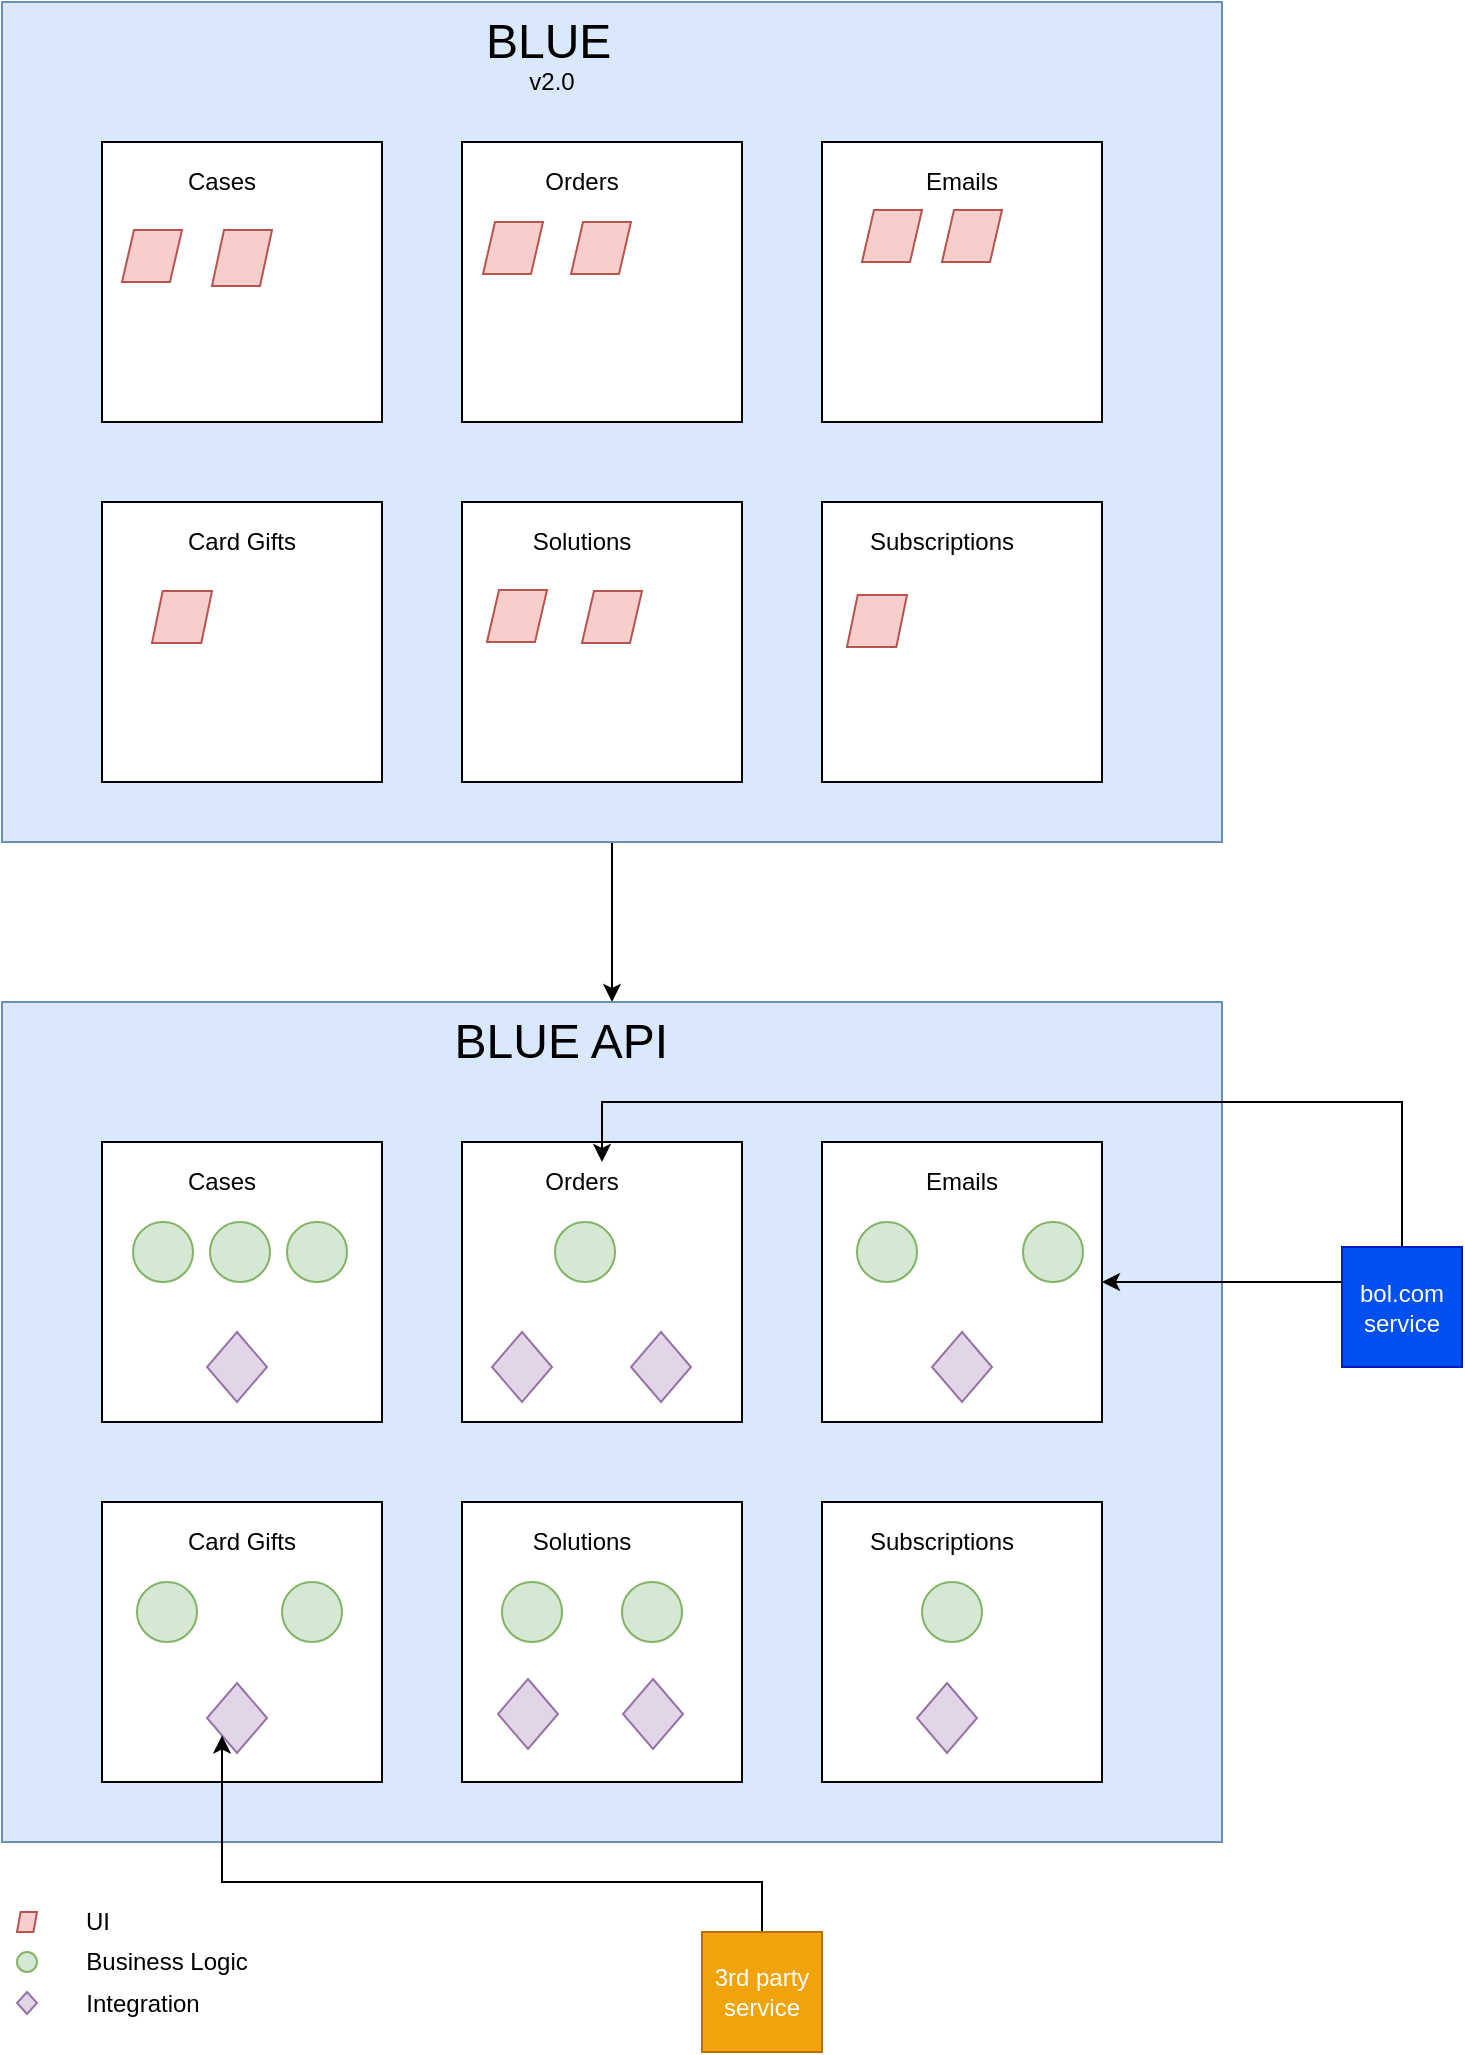 <mxfile version="12.2.9" type="github" pages="1">
  <diagram id="LP4fNm2Q-F6p-JKcf-eE" name="Page-1">
    <mxGraphModel dx="2066" dy="1114" grid="1" gridSize="10" guides="1" tooltips="1" connect="1" arrows="1" fold="1" page="1" pageScale="1" pageWidth="827" pageHeight="1169" math="0" shadow="0">
      <root>
        <mxCell id="0"/>
        <mxCell id="1" parent="0"/>
        <mxCell id="FIz1lYrmX7erdzPa_Lh_-113" value="" style="edgeStyle=orthogonalEdgeStyle;rounded=0;orthogonalLoop=1;jettySize=auto;html=1;" parent="1" source="FIz1lYrmX7erdzPa_Lh_-10" target="FIz1lYrmX7erdzPa_Lh_-66" edge="1">
          <mxGeometry relative="1" as="geometry"/>
        </mxCell>
        <mxCell id="FIz1lYrmX7erdzPa_Lh_-10" value="" style="rounded=0;whiteSpace=wrap;html=1;fillColor=#dae8fc;strokeColor=#6c8ebf;" parent="1" vertex="1">
          <mxGeometry x="60" y="20" width="610" height="420" as="geometry"/>
        </mxCell>
        <mxCell id="FIz1lYrmX7erdzPa_Lh_-2" value="&lt;font style=&quot;font-size: 24px&quot;&gt;BLUE&amp;nbsp;&amp;nbsp;&lt;/font&gt;" style="text;html=1;strokeColor=none;fillColor=none;align=center;verticalAlign=middle;whiteSpace=wrap;rounded=0;" parent="1" vertex="1">
          <mxGeometry x="320" y="30" width="40" height="20" as="geometry"/>
        </mxCell>
        <mxCell id="FIz1lYrmX7erdzPa_Lh_-3" value="" style="whiteSpace=wrap;html=1;aspect=fixed;" parent="1" vertex="1">
          <mxGeometry x="110" y="90" width="140" height="140" as="geometry"/>
        </mxCell>
        <mxCell id="FIz1lYrmX7erdzPa_Lh_-4" value="" style="whiteSpace=wrap;html=1;aspect=fixed;" parent="1" vertex="1">
          <mxGeometry x="290" y="90" width="140" height="140" as="geometry"/>
        </mxCell>
        <mxCell id="FIz1lYrmX7erdzPa_Lh_-6" value="" style="whiteSpace=wrap;html=1;aspect=fixed;" parent="1" vertex="1">
          <mxGeometry x="110" y="270" width="140" height="140" as="geometry"/>
        </mxCell>
        <mxCell id="FIz1lYrmX7erdzPa_Lh_-7" value="" style="whiteSpace=wrap;html=1;aspect=fixed;" parent="1" vertex="1">
          <mxGeometry x="290" y="270" width="140" height="140" as="geometry"/>
        </mxCell>
        <mxCell id="FIz1lYrmX7erdzPa_Lh_-8" value="" style="whiteSpace=wrap;html=1;aspect=fixed;" parent="1" vertex="1">
          <mxGeometry x="470" y="90" width="140" height="140" as="geometry"/>
        </mxCell>
        <mxCell id="FIz1lYrmX7erdzPa_Lh_-9" value="" style="whiteSpace=wrap;html=1;aspect=fixed;" parent="1" vertex="1">
          <mxGeometry x="470" y="270" width="140" height="140" as="geometry"/>
        </mxCell>
        <mxCell id="FIz1lYrmX7erdzPa_Lh_-11" value="Cases" style="text;html=1;strokeColor=none;fillColor=none;align=center;verticalAlign=middle;whiteSpace=wrap;rounded=0;" parent="1" vertex="1">
          <mxGeometry x="150" y="100" width="40" height="20" as="geometry"/>
        </mxCell>
        <mxCell id="FIz1lYrmX7erdzPa_Lh_-12" value="Orders" style="text;html=1;strokeColor=none;fillColor=none;align=center;verticalAlign=middle;whiteSpace=wrap;rounded=0;" parent="1" vertex="1">
          <mxGeometry x="330" y="100" width="40" height="20" as="geometry"/>
        </mxCell>
        <mxCell id="FIz1lYrmX7erdzPa_Lh_-13" value="Emails" style="text;html=1;strokeColor=none;fillColor=none;align=center;verticalAlign=middle;whiteSpace=wrap;rounded=0;" parent="1" vertex="1">
          <mxGeometry x="520" y="100" width="40" height="20" as="geometry"/>
        </mxCell>
        <mxCell id="FIz1lYrmX7erdzPa_Lh_-14" value="Card Gifts" style="text;html=1;strokeColor=none;fillColor=none;align=center;verticalAlign=middle;whiteSpace=wrap;rounded=0;" parent="1" vertex="1">
          <mxGeometry x="150" y="280" width="60" height="20" as="geometry"/>
        </mxCell>
        <mxCell id="FIz1lYrmX7erdzPa_Lh_-15" value="Solutions" style="text;html=1;strokeColor=none;fillColor=none;align=center;verticalAlign=middle;whiteSpace=wrap;rounded=0;" parent="1" vertex="1">
          <mxGeometry x="330" y="280" width="40" height="20" as="geometry"/>
        </mxCell>
        <mxCell id="FIz1lYrmX7erdzPa_Lh_-16" value="Subscriptions" style="text;html=1;strokeColor=none;fillColor=none;align=center;verticalAlign=middle;whiteSpace=wrap;rounded=0;" parent="1" vertex="1">
          <mxGeometry x="510" y="280" width="40" height="20" as="geometry"/>
        </mxCell>
        <mxCell id="FIz1lYrmX7erdzPa_Lh_-17" value="" style="shape=parallelogram;perimeter=parallelogramPerimeter;whiteSpace=wrap;html=1;fillColor=#f8cecc;strokeColor=#b85450;" parent="1" vertex="1">
          <mxGeometry x="120" y="134" width="30" height="26" as="geometry"/>
        </mxCell>
        <mxCell id="FIz1lYrmX7erdzPa_Lh_-23" value="" style="shape=parallelogram;perimeter=parallelogramPerimeter;whiteSpace=wrap;html=1;fillColor=#f8cecc;strokeColor=#b85450;" parent="1" vertex="1">
          <mxGeometry x="165" y="134" width="30" height="28" as="geometry"/>
        </mxCell>
        <mxCell id="FIz1lYrmX7erdzPa_Lh_-24" value="" style="shape=parallelogram;perimeter=parallelogramPerimeter;whiteSpace=wrap;html=1;fillColor=#f8cecc;strokeColor=#b85450;" parent="1" vertex="1">
          <mxGeometry x="300.5" y="130" width="30" height="26" as="geometry"/>
        </mxCell>
        <mxCell id="FIz1lYrmX7erdzPa_Lh_-26" value="" style="shape=parallelogram;perimeter=parallelogramPerimeter;whiteSpace=wrap;html=1;fillColor=#f8cecc;strokeColor=#b85450;" parent="1" vertex="1">
          <mxGeometry x="344.5" y="130" width="30" height="26" as="geometry"/>
        </mxCell>
        <mxCell id="FIz1lYrmX7erdzPa_Lh_-28" value="" style="shape=parallelogram;perimeter=parallelogramPerimeter;whiteSpace=wrap;html=1;fillColor=#f8cecc;strokeColor=#b85450;" parent="1" vertex="1">
          <mxGeometry x="530" y="124" width="30" height="26" as="geometry"/>
        </mxCell>
        <mxCell id="FIz1lYrmX7erdzPa_Lh_-30" value="" style="shape=parallelogram;perimeter=parallelogramPerimeter;whiteSpace=wrap;html=1;fillColor=#f8cecc;strokeColor=#b85450;" parent="1" vertex="1">
          <mxGeometry x="490" y="124" width="30" height="26" as="geometry"/>
        </mxCell>
        <mxCell id="FIz1lYrmX7erdzPa_Lh_-40" value="" style="shape=parallelogram;perimeter=parallelogramPerimeter;whiteSpace=wrap;html=1;fillColor=#f8cecc;strokeColor=#b85450;" parent="1" vertex="1">
          <mxGeometry x="302.5" y="314" width="30" height="26" as="geometry"/>
        </mxCell>
        <mxCell id="FIz1lYrmX7erdzPa_Lh_-45" value="" style="shape=parallelogram;perimeter=parallelogramPerimeter;whiteSpace=wrap;html=1;fillColor=#f8cecc;strokeColor=#b85450;" parent="1" vertex="1">
          <mxGeometry x="350" y="314.5" width="30" height="26" as="geometry"/>
        </mxCell>
        <mxCell id="FIz1lYrmX7erdzPa_Lh_-48" value="" style="shape=parallelogram;perimeter=parallelogramPerimeter;whiteSpace=wrap;html=1;fillColor=#f8cecc;strokeColor=#b85450;size=0.178;" parent="1" vertex="1">
          <mxGeometry x="135" y="314.5" width="30" height="26" as="geometry"/>
        </mxCell>
        <mxCell id="FIz1lYrmX7erdzPa_Lh_-52" value="" style="shape=parallelogram;perimeter=parallelogramPerimeter;whiteSpace=wrap;html=1;fillColor=#f8cecc;strokeColor=#b85450;size=0.178;" parent="1" vertex="1">
          <mxGeometry x="482.5" y="316.5" width="30" height="26" as="geometry"/>
        </mxCell>
        <mxCell id="FIz1lYrmX7erdzPa_Lh_-53" value="v2.0" style="text;html=1;strokeColor=none;fillColor=none;align=center;verticalAlign=middle;whiteSpace=wrap;rounded=0;" parent="1" vertex="1">
          <mxGeometry x="315" y="50" width="40" height="20" as="geometry"/>
        </mxCell>
        <mxCell id="FIz1lYrmX7erdzPa_Lh_-54" value="" style="shape=parallelogram;perimeter=parallelogramPerimeter;whiteSpace=wrap;html=1;fillColor=#f8cecc;strokeColor=#b85450;size=0.178;" parent="1" vertex="1">
          <mxGeometry x="67.5" y="975" width="10" height="10" as="geometry"/>
        </mxCell>
        <mxCell id="FIz1lYrmX7erdzPa_Lh_-55" value="" style="ellipse;whiteSpace=wrap;html=1;aspect=fixed;fillColor=#d5e8d4;strokeColor=#82b366;" parent="1" vertex="1">
          <mxGeometry x="67.5" y="995" width="10" height="10" as="geometry"/>
        </mxCell>
        <mxCell id="FIz1lYrmX7erdzPa_Lh_-57" value="" style="rhombus;whiteSpace=wrap;html=1;fillColor=#e1d5e7;strokeColor=#9673a6;" parent="1" vertex="1">
          <mxGeometry x="67.5" y="1015" width="10" height="11" as="geometry"/>
        </mxCell>
        <mxCell id="FIz1lYrmX7erdzPa_Lh_-63" value="UI" style="text;html=1;strokeColor=none;fillColor=none;align=center;verticalAlign=middle;whiteSpace=wrap;rounded=0;" parent="1" vertex="1">
          <mxGeometry x="87.5" y="970" width="40" height="20" as="geometry"/>
        </mxCell>
        <mxCell id="FIz1lYrmX7erdzPa_Lh_-64" value="Business Logic" style="text;html=1;strokeColor=none;fillColor=none;align=center;verticalAlign=middle;whiteSpace=wrap;rounded=0;" parent="1" vertex="1">
          <mxGeometry x="95" y="987.5" width="95" height="25" as="geometry"/>
        </mxCell>
        <mxCell id="FIz1lYrmX7erdzPa_Lh_-65" value="Integration" style="text;html=1;strokeColor=none;fillColor=none;align=center;verticalAlign=middle;whiteSpace=wrap;rounded=0;" parent="1" vertex="1">
          <mxGeometry x="82.5" y="1008" width="95" height="25" as="geometry"/>
        </mxCell>
        <mxCell id="FIz1lYrmX7erdzPa_Lh_-66" value="" style="rounded=0;whiteSpace=wrap;html=1;fillColor=#dae8fc;strokeColor=#6c8ebf;" parent="1" vertex="1">
          <mxGeometry x="60" y="520" width="610" height="420" as="geometry"/>
        </mxCell>
        <mxCell id="FIz1lYrmX7erdzPa_Lh_-67" value="&lt;font style=&quot;font-size: 24px&quot;&gt;BLUE API&amp;nbsp;&lt;/font&gt;" style="text;html=1;strokeColor=none;fillColor=none;align=center;verticalAlign=middle;whiteSpace=wrap;rounded=0;" parent="1" vertex="1">
          <mxGeometry x="273" y="530" width="140" height="20" as="geometry"/>
        </mxCell>
        <mxCell id="FIz1lYrmX7erdzPa_Lh_-68" value="" style="whiteSpace=wrap;html=1;aspect=fixed;" parent="1" vertex="1">
          <mxGeometry x="110" y="590" width="140" height="140" as="geometry"/>
        </mxCell>
        <mxCell id="FIz1lYrmX7erdzPa_Lh_-69" value="" style="whiteSpace=wrap;html=1;aspect=fixed;" parent="1" vertex="1">
          <mxGeometry x="290" y="590" width="140" height="140" as="geometry"/>
        </mxCell>
        <mxCell id="FIz1lYrmX7erdzPa_Lh_-70" value="" style="whiteSpace=wrap;html=1;aspect=fixed;" parent="1" vertex="1">
          <mxGeometry x="110" y="770" width="140" height="140" as="geometry"/>
        </mxCell>
        <mxCell id="FIz1lYrmX7erdzPa_Lh_-71" value="" style="whiteSpace=wrap;html=1;aspect=fixed;" parent="1" vertex="1">
          <mxGeometry x="290" y="770" width="140" height="140" as="geometry"/>
        </mxCell>
        <mxCell id="FIz1lYrmX7erdzPa_Lh_-72" value="" style="whiteSpace=wrap;html=1;aspect=fixed;" parent="1" vertex="1">
          <mxGeometry x="470" y="590" width="140" height="140" as="geometry"/>
        </mxCell>
        <mxCell id="FIz1lYrmX7erdzPa_Lh_-73" value="" style="whiteSpace=wrap;html=1;aspect=fixed;" parent="1" vertex="1">
          <mxGeometry x="470" y="770" width="140" height="140" as="geometry"/>
        </mxCell>
        <mxCell id="FIz1lYrmX7erdzPa_Lh_-74" value="Cases" style="text;html=1;strokeColor=none;fillColor=none;align=center;verticalAlign=middle;whiteSpace=wrap;rounded=0;" parent="1" vertex="1">
          <mxGeometry x="150" y="600" width="40" height="20" as="geometry"/>
        </mxCell>
        <mxCell id="FIz1lYrmX7erdzPa_Lh_-75" value="Orders" style="text;html=1;strokeColor=none;fillColor=none;align=center;verticalAlign=middle;whiteSpace=wrap;rounded=0;" parent="1" vertex="1">
          <mxGeometry x="330" y="600" width="40" height="20" as="geometry"/>
        </mxCell>
        <mxCell id="FIz1lYrmX7erdzPa_Lh_-76" value="Emails" style="text;html=1;strokeColor=none;fillColor=none;align=center;verticalAlign=middle;whiteSpace=wrap;rounded=0;" parent="1" vertex="1">
          <mxGeometry x="520" y="600" width="40" height="20" as="geometry"/>
        </mxCell>
        <mxCell id="FIz1lYrmX7erdzPa_Lh_-77" value="Card Gifts" style="text;html=1;strokeColor=none;fillColor=none;align=center;verticalAlign=middle;whiteSpace=wrap;rounded=0;" parent="1" vertex="1">
          <mxGeometry x="150" y="780" width="60" height="20" as="geometry"/>
        </mxCell>
        <mxCell id="FIz1lYrmX7erdzPa_Lh_-78" value="Solutions" style="text;html=1;strokeColor=none;fillColor=none;align=center;verticalAlign=middle;whiteSpace=wrap;rounded=0;" parent="1" vertex="1">
          <mxGeometry x="330" y="780" width="40" height="20" as="geometry"/>
        </mxCell>
        <mxCell id="FIz1lYrmX7erdzPa_Lh_-79" value="Subscriptions" style="text;html=1;strokeColor=none;fillColor=none;align=center;verticalAlign=middle;whiteSpace=wrap;rounded=0;" parent="1" vertex="1">
          <mxGeometry x="510" y="780" width="40" height="20" as="geometry"/>
        </mxCell>
        <mxCell id="FIz1lYrmX7erdzPa_Lh_-81" value="" style="ellipse;whiteSpace=wrap;html=1;aspect=fixed;fillColor=#d5e8d4;strokeColor=#82b366;" parent="1" vertex="1">
          <mxGeometry x="202.5" y="630" width="30" height="30" as="geometry"/>
        </mxCell>
        <mxCell id="FIz1lYrmX7erdzPa_Lh_-82" value="" style="ellipse;whiteSpace=wrap;html=1;aspect=fixed;fillColor=#d5e8d4;strokeColor=#82b366;" parent="1" vertex="1">
          <mxGeometry x="125.5" y="630" width="30" height="30" as="geometry"/>
        </mxCell>
        <mxCell id="FIz1lYrmX7erdzPa_Lh_-83" value="" style="ellipse;whiteSpace=wrap;html=1;aspect=fixed;fillColor=#d5e8d4;strokeColor=#82b366;" parent="1" vertex="1">
          <mxGeometry x="164" y="630" width="30" height="30" as="geometry"/>
        </mxCell>
        <mxCell id="FIz1lYrmX7erdzPa_Lh_-86" value="" style="ellipse;whiteSpace=wrap;html=1;aspect=fixed;fillColor=#d5e8d4;strokeColor=#82b366;" parent="1" vertex="1">
          <mxGeometry x="336.5" y="630" width="30" height="30" as="geometry"/>
        </mxCell>
        <mxCell id="FIz1lYrmX7erdzPa_Lh_-88" value="" style="ellipse;whiteSpace=wrap;html=1;aspect=fixed;fillColor=#d5e8d4;strokeColor=#82b366;" parent="1" vertex="1">
          <mxGeometry x="570.5" y="630" width="30" height="30" as="geometry"/>
        </mxCell>
        <mxCell id="FIz1lYrmX7erdzPa_Lh_-90" value="" style="ellipse;whiteSpace=wrap;html=1;aspect=fixed;fillColor=#d5e8d4;strokeColor=#82b366;" parent="1" vertex="1">
          <mxGeometry x="487.5" y="630" width="30" height="30" as="geometry"/>
        </mxCell>
        <mxCell id="FIz1lYrmX7erdzPa_Lh_-92" value="" style="rhombus;whiteSpace=wrap;html=1;fillColor=#e1d5e7;strokeColor=#9673a6;" parent="1" vertex="1">
          <mxGeometry x="162.5" y="685" width="30" height="35" as="geometry"/>
        </mxCell>
        <mxCell id="FIz1lYrmX7erdzPa_Lh_-93" value="" style="rhombus;whiteSpace=wrap;html=1;fillColor=#e1d5e7;strokeColor=#9673a6;" parent="1" vertex="1">
          <mxGeometry x="374.5" y="685" width="30" height="35" as="geometry"/>
        </mxCell>
        <mxCell id="FIz1lYrmX7erdzPa_Lh_-94" value="" style="rhombus;whiteSpace=wrap;html=1;fillColor=#e1d5e7;strokeColor=#9673a6;" parent="1" vertex="1">
          <mxGeometry x="305" y="685" width="30" height="35" as="geometry"/>
        </mxCell>
        <mxCell id="FIz1lYrmX7erdzPa_Lh_-95" value="" style="rhombus;whiteSpace=wrap;html=1;fillColor=#e1d5e7;strokeColor=#9673a6;" parent="1" vertex="1">
          <mxGeometry x="525" y="685" width="30" height="35" as="geometry"/>
        </mxCell>
        <mxCell id="FIz1lYrmX7erdzPa_Lh_-96" value="" style="rhombus;whiteSpace=wrap;html=1;fillColor=#e1d5e7;strokeColor=#9673a6;" parent="1" vertex="1">
          <mxGeometry x="370.5" y="858.5" width="30" height="35" as="geometry"/>
        </mxCell>
        <mxCell id="FIz1lYrmX7erdzPa_Lh_-97" value="" style="rhombus;whiteSpace=wrap;html=1;fillColor=#e1d5e7;strokeColor=#9673a6;" parent="1" vertex="1">
          <mxGeometry x="308" y="858.5" width="30" height="35" as="geometry"/>
        </mxCell>
        <mxCell id="FIz1lYrmX7erdzPa_Lh_-98" value="" style="ellipse;whiteSpace=wrap;html=1;aspect=fixed;fillColor=#d5e8d4;strokeColor=#82b366;" parent="1" vertex="1">
          <mxGeometry x="370" y="810" width="30" height="30" as="geometry"/>
        </mxCell>
        <mxCell id="FIz1lYrmX7erdzPa_Lh_-100" value="" style="ellipse;whiteSpace=wrap;html=1;aspect=fixed;fillColor=#d5e8d4;strokeColor=#82b366;" parent="1" vertex="1">
          <mxGeometry x="310" y="810" width="30" height="30" as="geometry"/>
        </mxCell>
        <mxCell id="FIz1lYrmX7erdzPa_Lh_-101" value="" style="rhombus;whiteSpace=wrap;html=1;fillColor=#e1d5e7;strokeColor=#9673a6;" parent="1" vertex="1">
          <mxGeometry x="162.5" y="860.5" width="30" height="35" as="geometry"/>
        </mxCell>
        <mxCell id="FIz1lYrmX7erdzPa_Lh_-102" value="" style="ellipse;whiteSpace=wrap;html=1;aspect=fixed;fillColor=#d5e8d4;strokeColor=#82b366;" parent="1" vertex="1">
          <mxGeometry x="200" y="810" width="30" height="30" as="geometry"/>
        </mxCell>
        <mxCell id="FIz1lYrmX7erdzPa_Lh_-105" value="" style="ellipse;whiteSpace=wrap;html=1;aspect=fixed;fillColor=#d5e8d4;strokeColor=#82b366;" parent="1" vertex="1">
          <mxGeometry x="127.5" y="810" width="30" height="30" as="geometry"/>
        </mxCell>
        <mxCell id="FIz1lYrmX7erdzPa_Lh_-106" value="" style="rhombus;whiteSpace=wrap;html=1;fillColor=#e1d5e7;strokeColor=#9673a6;" parent="1" vertex="1">
          <mxGeometry x="517.5" y="860.5" width="30" height="35" as="geometry"/>
        </mxCell>
        <mxCell id="FIz1lYrmX7erdzPa_Lh_-107" value="" style="ellipse;whiteSpace=wrap;html=1;aspect=fixed;fillColor=#d5e8d4;strokeColor=#82b366;" parent="1" vertex="1">
          <mxGeometry x="520" y="810" width="30" height="30" as="geometry"/>
        </mxCell>
        <mxCell id="WpUuXk8MgS6Kh1mQq8o9-4" style="edgeStyle=orthogonalEdgeStyle;rounded=0;orthogonalLoop=1;jettySize=auto;html=1;" parent="1" source="WpUuXk8MgS6Kh1mQq8o9-1" target="FIz1lYrmX7erdzPa_Lh_-72" edge="1">
          <mxGeometry relative="1" as="geometry">
            <Array as="points">
              <mxPoint x="710" y="660"/>
              <mxPoint x="710" y="660"/>
            </Array>
          </mxGeometry>
        </mxCell>
        <mxCell id="WpUuXk8MgS6Kh1mQq8o9-5" style="edgeStyle=orthogonalEdgeStyle;rounded=0;orthogonalLoop=1;jettySize=auto;html=1;entryX=0.75;entryY=0;entryDx=0;entryDy=0;" parent="1" source="WpUuXk8MgS6Kh1mQq8o9-1" target="FIz1lYrmX7erdzPa_Lh_-75" edge="1">
          <mxGeometry relative="1" as="geometry">
            <Array as="points">
              <mxPoint x="760" y="570"/>
              <mxPoint x="360" y="570"/>
            </Array>
          </mxGeometry>
        </mxCell>
        <mxCell id="WpUuXk8MgS6Kh1mQq8o9-1" value="bol.com&lt;br&gt;service" style="whiteSpace=wrap;html=1;aspect=fixed;fillColor=#0050ef;strokeColor=#001DBC;fontColor=#ffffff;" parent="1" vertex="1">
          <mxGeometry x="730" y="642.5" width="60" height="60" as="geometry"/>
        </mxCell>
        <mxCell id="Vxo47YEN1Z8Ta-MIKhGx-1" style="edgeStyle=orthogonalEdgeStyle;rounded=0;orthogonalLoop=1;jettySize=auto;html=1;entryX=0;entryY=1;entryDx=0;entryDy=0;" parent="1" source="WpUuXk8MgS6Kh1mQq8o9-2" target="FIz1lYrmX7erdzPa_Lh_-101" edge="1">
          <mxGeometry relative="1" as="geometry">
            <Array as="points">
              <mxPoint x="440" y="960"/>
              <mxPoint x="170" y="960"/>
            </Array>
          </mxGeometry>
        </mxCell>
        <mxCell id="WpUuXk8MgS6Kh1mQq8o9-2" value="3rd party&lt;br&gt;service" style="whiteSpace=wrap;html=1;aspect=fixed;fillColor=#f0a30a;strokeColor=#BD7000;fontColor=#ffffff;" parent="1" vertex="1">
          <mxGeometry x="410" y="985" width="60" height="60" as="geometry"/>
        </mxCell>
      </root>
    </mxGraphModel>
  </diagram>
</mxfile>
